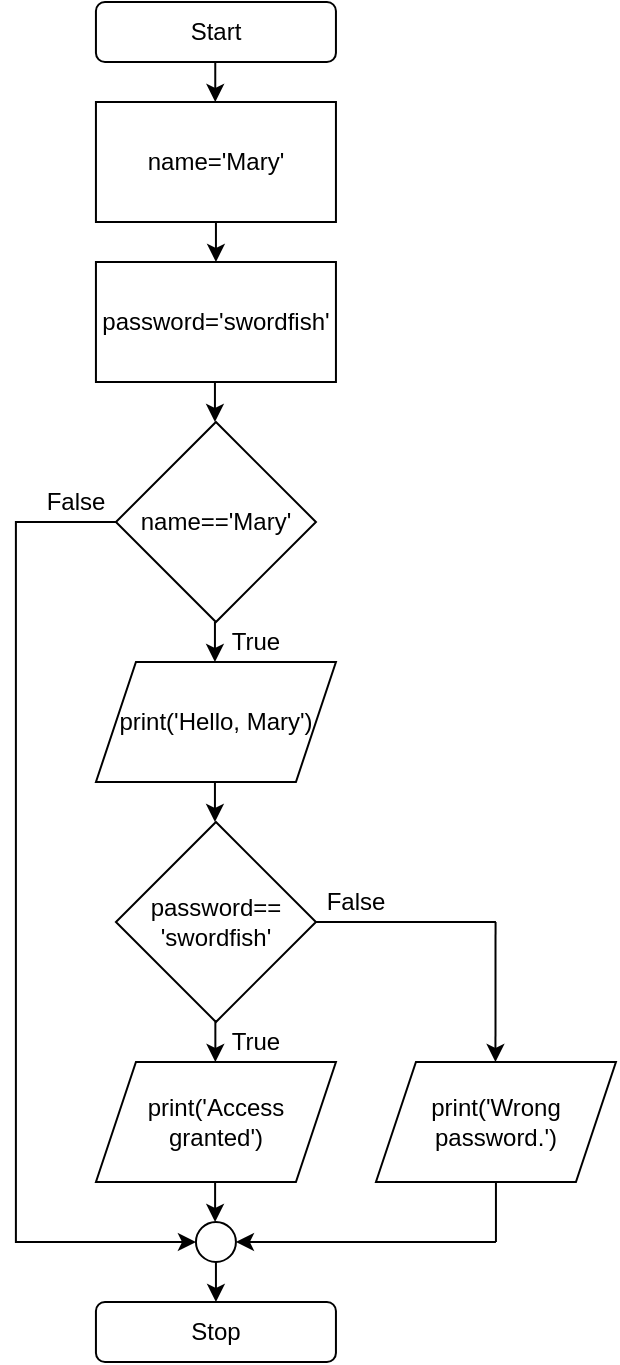 <mxfile version="14.8.1" type="device"><diagram id="i2F4f27HsS9leqxNPNwJ" name="Page-1"><mxGraphModel dx="1422" dy="740" grid="1" gridSize="10" guides="1" tooltips="1" connect="1" arrows="1" fold="1" page="1" pageScale="1" pageWidth="850" pageHeight="1100" math="0" shadow="0"><root><mxCell id="0"/><mxCell id="1" parent="0"/><mxCell id="ol1oWCUkpLNn4ZrOCMXv-4" style="edgeStyle=orthogonalEdgeStyle;rounded=0;orthogonalLoop=1;jettySize=auto;html=1;exitX=0.5;exitY=1;exitDx=0;exitDy=0;entryX=0.5;entryY=0;entryDx=0;entryDy=0;" parent="1" source="ol1oWCUkpLNn4ZrOCMXv-1" target="ol1oWCUkpLNn4ZrOCMXv-2" edge="1"><mxGeometry relative="1" as="geometry"/></mxCell><mxCell id="ol1oWCUkpLNn4ZrOCMXv-1" value="name='Mary'" style="rounded=0;whiteSpace=wrap;html=1;" parent="1" vertex="1"><mxGeometry x="79.97" y="90" width="120" height="60" as="geometry"/></mxCell><mxCell id="ol1oWCUkpLNn4ZrOCMXv-2" value="password='swordfish'" style="rounded=0;whiteSpace=wrap;html=1;" parent="1" vertex="1"><mxGeometry x="79.97" y="170" width="120" height="60" as="geometry"/></mxCell><mxCell id="ol1oWCUkpLNn4ZrOCMXv-34" style="edgeStyle=orthogonalEdgeStyle;rounded=0;orthogonalLoop=1;jettySize=auto;html=1;exitX=0;exitY=0.5;exitDx=0;exitDy=0;entryX=0;entryY=0.5;entryDx=0;entryDy=0;" parent="1" source="ol1oWCUkpLNn4ZrOCMXv-5" target="ol1oWCUkpLNn4ZrOCMXv-19" edge="1"><mxGeometry relative="1" as="geometry"><Array as="points"><mxPoint x="39.97" y="300"/><mxPoint x="39.97" y="660"/></Array></mxGeometry></mxCell><mxCell id="ol1oWCUkpLNn4ZrOCMXv-5" value="name=='Mary'" style="rhombus;whiteSpace=wrap;html=1;" parent="1" vertex="1"><mxGeometry x="89.97" y="250" width="100" height="100" as="geometry"/></mxCell><mxCell id="ol1oWCUkpLNn4ZrOCMXv-6" style="edgeStyle=orthogonalEdgeStyle;rounded=0;orthogonalLoop=1;jettySize=auto;html=1;exitX=0.5;exitY=1;exitDx=0;exitDy=0;entryX=0.5;entryY=0;entryDx=0;entryDy=0;" parent="1" edge="1"><mxGeometry relative="1" as="geometry"><mxPoint x="139.47" y="230" as="sourcePoint"/><mxPoint x="139.47" y="250" as="targetPoint"/></mxGeometry></mxCell><mxCell id="ol1oWCUkpLNn4ZrOCMXv-7" value="print('Hello, Mary')" style="shape=parallelogram;perimeter=parallelogramPerimeter;whiteSpace=wrap;html=1;fixedSize=1;" parent="1" vertex="1"><mxGeometry x="79.97" y="370" width="120" height="60" as="geometry"/></mxCell><mxCell id="ol1oWCUkpLNn4ZrOCMXv-8" style="edgeStyle=orthogonalEdgeStyle;rounded=0;orthogonalLoop=1;jettySize=auto;html=1;exitX=0.5;exitY=1;exitDx=0;exitDy=0;entryX=0.5;entryY=0;entryDx=0;entryDy=0;" parent="1" edge="1"><mxGeometry relative="1" as="geometry"><mxPoint x="139.47" y="350" as="sourcePoint"/><mxPoint x="139.47" y="370" as="targetPoint"/></mxGeometry></mxCell><mxCell id="ol1oWCUkpLNn4ZrOCMXv-9" value="password==&lt;br&gt;'swordfish'" style="rhombus;whiteSpace=wrap;html=1;" parent="1" vertex="1"><mxGeometry x="89.97" y="450" width="100" height="100" as="geometry"/></mxCell><mxCell id="ol1oWCUkpLNn4ZrOCMXv-10" style="edgeStyle=orthogonalEdgeStyle;rounded=0;orthogonalLoop=1;jettySize=auto;html=1;exitX=0.5;exitY=1;exitDx=0;exitDy=0;entryX=0.5;entryY=0;entryDx=0;entryDy=0;" parent="1" edge="1"><mxGeometry relative="1" as="geometry"><mxPoint x="139.47" y="430" as="sourcePoint"/><mxPoint x="139.47" y="450" as="targetPoint"/></mxGeometry></mxCell><mxCell id="ol1oWCUkpLNn4ZrOCMXv-11" value="print('Access granted')" style="shape=parallelogram;perimeter=parallelogramPerimeter;whiteSpace=wrap;html=1;fixedSize=1;" parent="1" vertex="1"><mxGeometry x="79.97" y="570" width="120" height="60" as="geometry"/></mxCell><mxCell id="ol1oWCUkpLNn4ZrOCMXv-15" style="edgeStyle=orthogonalEdgeStyle;rounded=0;orthogonalLoop=1;jettySize=auto;html=1;exitX=0.5;exitY=1;exitDx=0;exitDy=0;entryX=0.5;entryY=0;entryDx=0;entryDy=0;" parent="1" edge="1"><mxGeometry relative="1" as="geometry"><mxPoint x="139.68" y="550" as="sourcePoint"/><mxPoint x="139.68" y="570" as="targetPoint"/></mxGeometry></mxCell><mxCell id="ol1oWCUkpLNn4ZrOCMXv-16" value="print('Wrong password.')" style="shape=parallelogram;perimeter=parallelogramPerimeter;whiteSpace=wrap;html=1;fixedSize=1;" parent="1" vertex="1"><mxGeometry x="219.97" y="570" width="120" height="60" as="geometry"/></mxCell><mxCell id="ol1oWCUkpLNn4ZrOCMXv-17" value="" style="endArrow=none;html=1;exitX=1;exitY=0.5;exitDx=0;exitDy=0;" parent="1" source="ol1oWCUkpLNn4ZrOCMXv-9" edge="1"><mxGeometry width="50" height="50" relative="1" as="geometry"><mxPoint x="199.97" y="660" as="sourcePoint"/><mxPoint x="279.97" y="500" as="targetPoint"/></mxGeometry></mxCell><mxCell id="ol1oWCUkpLNn4ZrOCMXv-18" value="" style="endArrow=classic;html=1;entryX=0.583;entryY=0;entryDx=0;entryDy=0;entryPerimeter=0;" parent="1" edge="1"><mxGeometry width="50" height="50" relative="1" as="geometry"><mxPoint x="279.77" y="500" as="sourcePoint"/><mxPoint x="279.73" y="570" as="targetPoint"/></mxGeometry></mxCell><mxCell id="ol1oWCUkpLNn4ZrOCMXv-19" value="" style="ellipse;whiteSpace=wrap;html=1;aspect=fixed;" parent="1" vertex="1"><mxGeometry x="129.97" y="650" width="20" height="20" as="geometry"/></mxCell><mxCell id="ol1oWCUkpLNn4ZrOCMXv-20" style="edgeStyle=orthogonalEdgeStyle;rounded=0;orthogonalLoop=1;jettySize=auto;html=1;exitX=0.5;exitY=1;exitDx=0;exitDy=0;entryX=0.5;entryY=0;entryDx=0;entryDy=0;" parent="1" edge="1"><mxGeometry relative="1" as="geometry"><mxPoint x="139.55" y="630" as="sourcePoint"/><mxPoint x="139.55" y="650" as="targetPoint"/></mxGeometry></mxCell><mxCell id="ol1oWCUkpLNn4ZrOCMXv-22" value="" style="endArrow=classic;html=1;entryX=1;entryY=0.5;entryDx=0;entryDy=0;" parent="1" target="ol1oWCUkpLNn4ZrOCMXv-19" edge="1"><mxGeometry width="50" height="50" relative="1" as="geometry"><mxPoint x="279.97" y="660" as="sourcePoint"/><mxPoint x="249.97" y="610" as="targetPoint"/></mxGeometry></mxCell><mxCell id="ol1oWCUkpLNn4ZrOCMXv-23" value="" style="endArrow=none;html=1;entryX=0.5;entryY=1;entryDx=0;entryDy=0;" parent="1" target="ol1oWCUkpLNn4ZrOCMXv-16" edge="1"><mxGeometry width="50" height="50" relative="1" as="geometry"><mxPoint x="279.97" y="660" as="sourcePoint"/><mxPoint x="249.97" y="610" as="targetPoint"/></mxGeometry></mxCell><mxCell id="ol1oWCUkpLNn4ZrOCMXv-24" value="Start" style="rounded=1;whiteSpace=wrap;html=1;" parent="1" vertex="1"><mxGeometry x="79.97" y="40" width="120" height="30" as="geometry"/></mxCell><mxCell id="ol1oWCUkpLNn4ZrOCMXv-25" value="Stop" style="rounded=1;whiteSpace=wrap;html=1;" parent="1" vertex="1"><mxGeometry x="79.97" y="690" width="120" height="30" as="geometry"/></mxCell><mxCell id="ol1oWCUkpLNn4ZrOCMXv-26" style="edgeStyle=orthogonalEdgeStyle;rounded=0;orthogonalLoop=1;jettySize=auto;html=1;exitX=0.5;exitY=1;exitDx=0;exitDy=0;entryX=0.5;entryY=0;entryDx=0;entryDy=0;" parent="1" edge="1"><mxGeometry relative="1" as="geometry"><mxPoint x="139.63" y="70" as="sourcePoint"/><mxPoint x="139.63" y="90" as="targetPoint"/></mxGeometry></mxCell><mxCell id="ol1oWCUkpLNn4ZrOCMXv-30" value="" style="endArrow=classic;html=1;" parent="1" edge="1"><mxGeometry width="50" height="50" relative="1" as="geometry"><mxPoint x="139.97" y="670" as="sourcePoint"/><mxPoint x="139.97" y="690" as="targetPoint"/></mxGeometry></mxCell><mxCell id="5gxgP8MpJYquUY-oL6_X-1" value="True" style="text;html=1;strokeColor=none;fillColor=none;align=center;verticalAlign=middle;whiteSpace=wrap;rounded=0;" vertex="1" parent="1"><mxGeometry x="140" y="350" width="40" height="20" as="geometry"/></mxCell><mxCell id="5gxgP8MpJYquUY-oL6_X-2" value="True" style="text;html=1;strokeColor=none;fillColor=none;align=center;verticalAlign=middle;whiteSpace=wrap;rounded=0;" vertex="1" parent="1"><mxGeometry x="140" y="550" width="40" height="20" as="geometry"/></mxCell><mxCell id="5gxgP8MpJYquUY-oL6_X-3" value="False" style="text;html=1;strokeColor=none;fillColor=none;align=center;verticalAlign=middle;whiteSpace=wrap;rounded=0;" vertex="1" parent="1"><mxGeometry x="49.97" y="280" width="40" height="20" as="geometry"/></mxCell><mxCell id="5gxgP8MpJYquUY-oL6_X-4" value="False" style="text;html=1;strokeColor=none;fillColor=none;align=center;verticalAlign=middle;whiteSpace=wrap;rounded=0;" vertex="1" parent="1"><mxGeometry x="189.97" y="480" width="40" height="20" as="geometry"/></mxCell></root></mxGraphModel></diagram></mxfile>